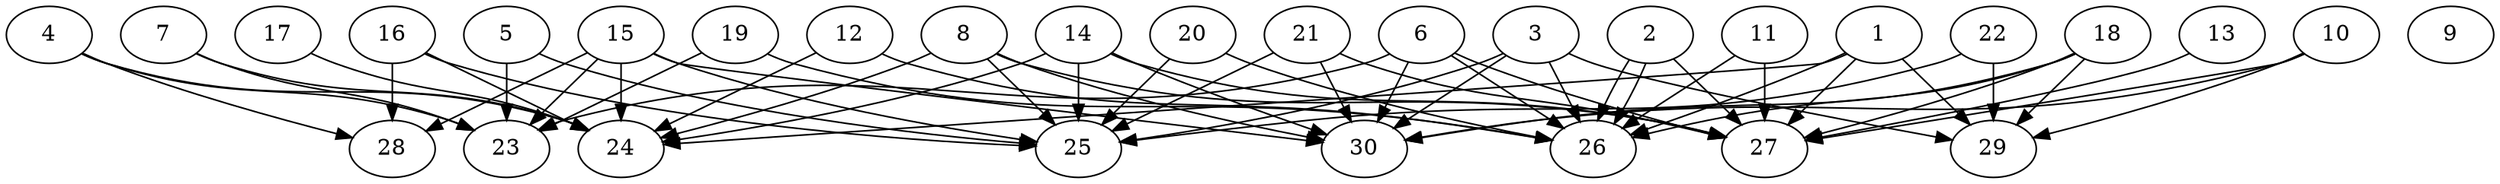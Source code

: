 // DAG automatically generated by daggen at Thu Oct  3 14:04:19 2019
// ./daggen --dot -n 30 --ccr 0.4 --fat 0.9 --regular 0.9 --density 0.5 --mindata 5242880 --maxdata 52428800 
digraph G {
  1 [size="122273280", alpha="0.18", expect_size="48909312"] 
  1 -> 24 [size ="48909312"]
  1 -> 26 [size ="48909312"]
  1 -> 27 [size ="48909312"]
  1 -> 29 [size ="48909312"]
  2 [size="120176640", alpha="0.05", expect_size="48070656"] 
  2 -> 26 [size ="48070656"]
  2 -> 26 [size ="48070656"]
  2 -> 27 [size ="48070656"]
  3 [size="102981120", alpha="0.18", expect_size="41192448"] 
  3 -> 25 [size ="41192448"]
  3 -> 26 [size ="41192448"]
  3 -> 29 [size ="41192448"]
  3 -> 30 [size ="41192448"]
  4 [size="125056000", alpha="0.09", expect_size="50022400"] 
  4 -> 23 [size ="50022400"]
  4 -> 24 [size ="50022400"]
  4 -> 28 [size ="50022400"]
  5 [size="51760640", alpha="0.19", expect_size="20704256"] 
  5 -> 23 [size ="20704256"]
  5 -> 25 [size ="20704256"]
  6 [size="84769280", alpha="0.01", expect_size="33907712"] 
  6 -> 23 [size ="33907712"]
  6 -> 26 [size ="33907712"]
  6 -> 27 [size ="33907712"]
  6 -> 30 [size ="33907712"]
  7 [size="95825920", alpha="0.10", expect_size="38330368"] 
  7 -> 23 [size ="38330368"]
  7 -> 24 [size ="38330368"]
  8 [size="31214080", alpha="0.13", expect_size="12485632"] 
  8 -> 24 [size ="12485632"]
  8 -> 25 [size ="12485632"]
  8 -> 27 [size ="12485632"]
  8 -> 30 [size ="12485632"]
  9 [size="103682560", alpha="0.17", expect_size="41473024"] 
  10 [size="58887680", alpha="0.15", expect_size="23555072"] 
  10 -> 27 [size ="23555072"]
  10 -> 29 [size ="23555072"]
  10 -> 30 [size ="23555072"]
  11 [size="20239360", alpha="0.04", expect_size="8095744"] 
  11 -> 26 [size ="8095744"]
  11 -> 27 [size ="8095744"]
  12 [size="128588800", alpha="0.19", expect_size="51435520"] 
  12 -> 24 [size ="51435520"]
  12 -> 26 [size ="51435520"]
  13 [size="37639680", alpha="0.06", expect_size="15055872"] 
  13 -> 27 [size ="15055872"]
  14 [size="28753920", alpha="0.17", expect_size="11501568"] 
  14 -> 24 [size ="11501568"]
  14 -> 25 [size ="11501568"]
  14 -> 27 [size ="11501568"]
  14 -> 30 [size ="11501568"]
  15 [size="84029440", alpha="0.11", expect_size="33611776"] 
  15 -> 23 [size ="33611776"]
  15 -> 24 [size ="33611776"]
  15 -> 25 [size ="33611776"]
  15 -> 28 [size ="33611776"]
  15 -> 30 [size ="33611776"]
  16 [size="76948480", alpha="0.19", expect_size="30779392"] 
  16 -> 24 [size ="30779392"]
  16 -> 25 [size ="30779392"]
  16 -> 28 [size ="30779392"]
  17 [size="85168640", alpha="0.15", expect_size="34067456"] 
  17 -> 24 [size ="34067456"]
  18 [size="23600640", alpha="0.04", expect_size="9440256"] 
  18 -> 26 [size ="9440256"]
  18 -> 27 [size ="9440256"]
  18 -> 29 [size ="9440256"]
  18 -> 30 [size ="9440256"]
  19 [size="102894080", alpha="0.00", expect_size="41157632"] 
  19 -> 23 [size ="41157632"]
  19 -> 26 [size ="41157632"]
  20 [size="87861760", alpha="0.00", expect_size="35144704"] 
  20 -> 25 [size ="35144704"]
  20 -> 26 [size ="35144704"]
  21 [size="60106240", alpha="0.18", expect_size="24042496"] 
  21 -> 25 [size ="24042496"]
  21 -> 27 [size ="24042496"]
  21 -> 30 [size ="24042496"]
  22 [size="84641280", alpha="0.15", expect_size="33856512"] 
  22 -> 25 [size ="33856512"]
  22 -> 29 [size ="33856512"]
  23 [size="76638720", alpha="0.06", expect_size="30655488"] 
  24 [size="114503680", alpha="0.17", expect_size="45801472"] 
  25 [size="98380800", alpha="0.14", expect_size="39352320"] 
  26 [size="47298560", alpha="0.03", expect_size="18919424"] 
  27 [size="44047360", alpha="0.07", expect_size="17618944"] 
  28 [size="16668160", alpha="0.13", expect_size="6667264"] 
  29 [size="40698880", alpha="0.15", expect_size="16279552"] 
  30 [size="42880000", alpha="0.04", expect_size="17152000"] 
}
